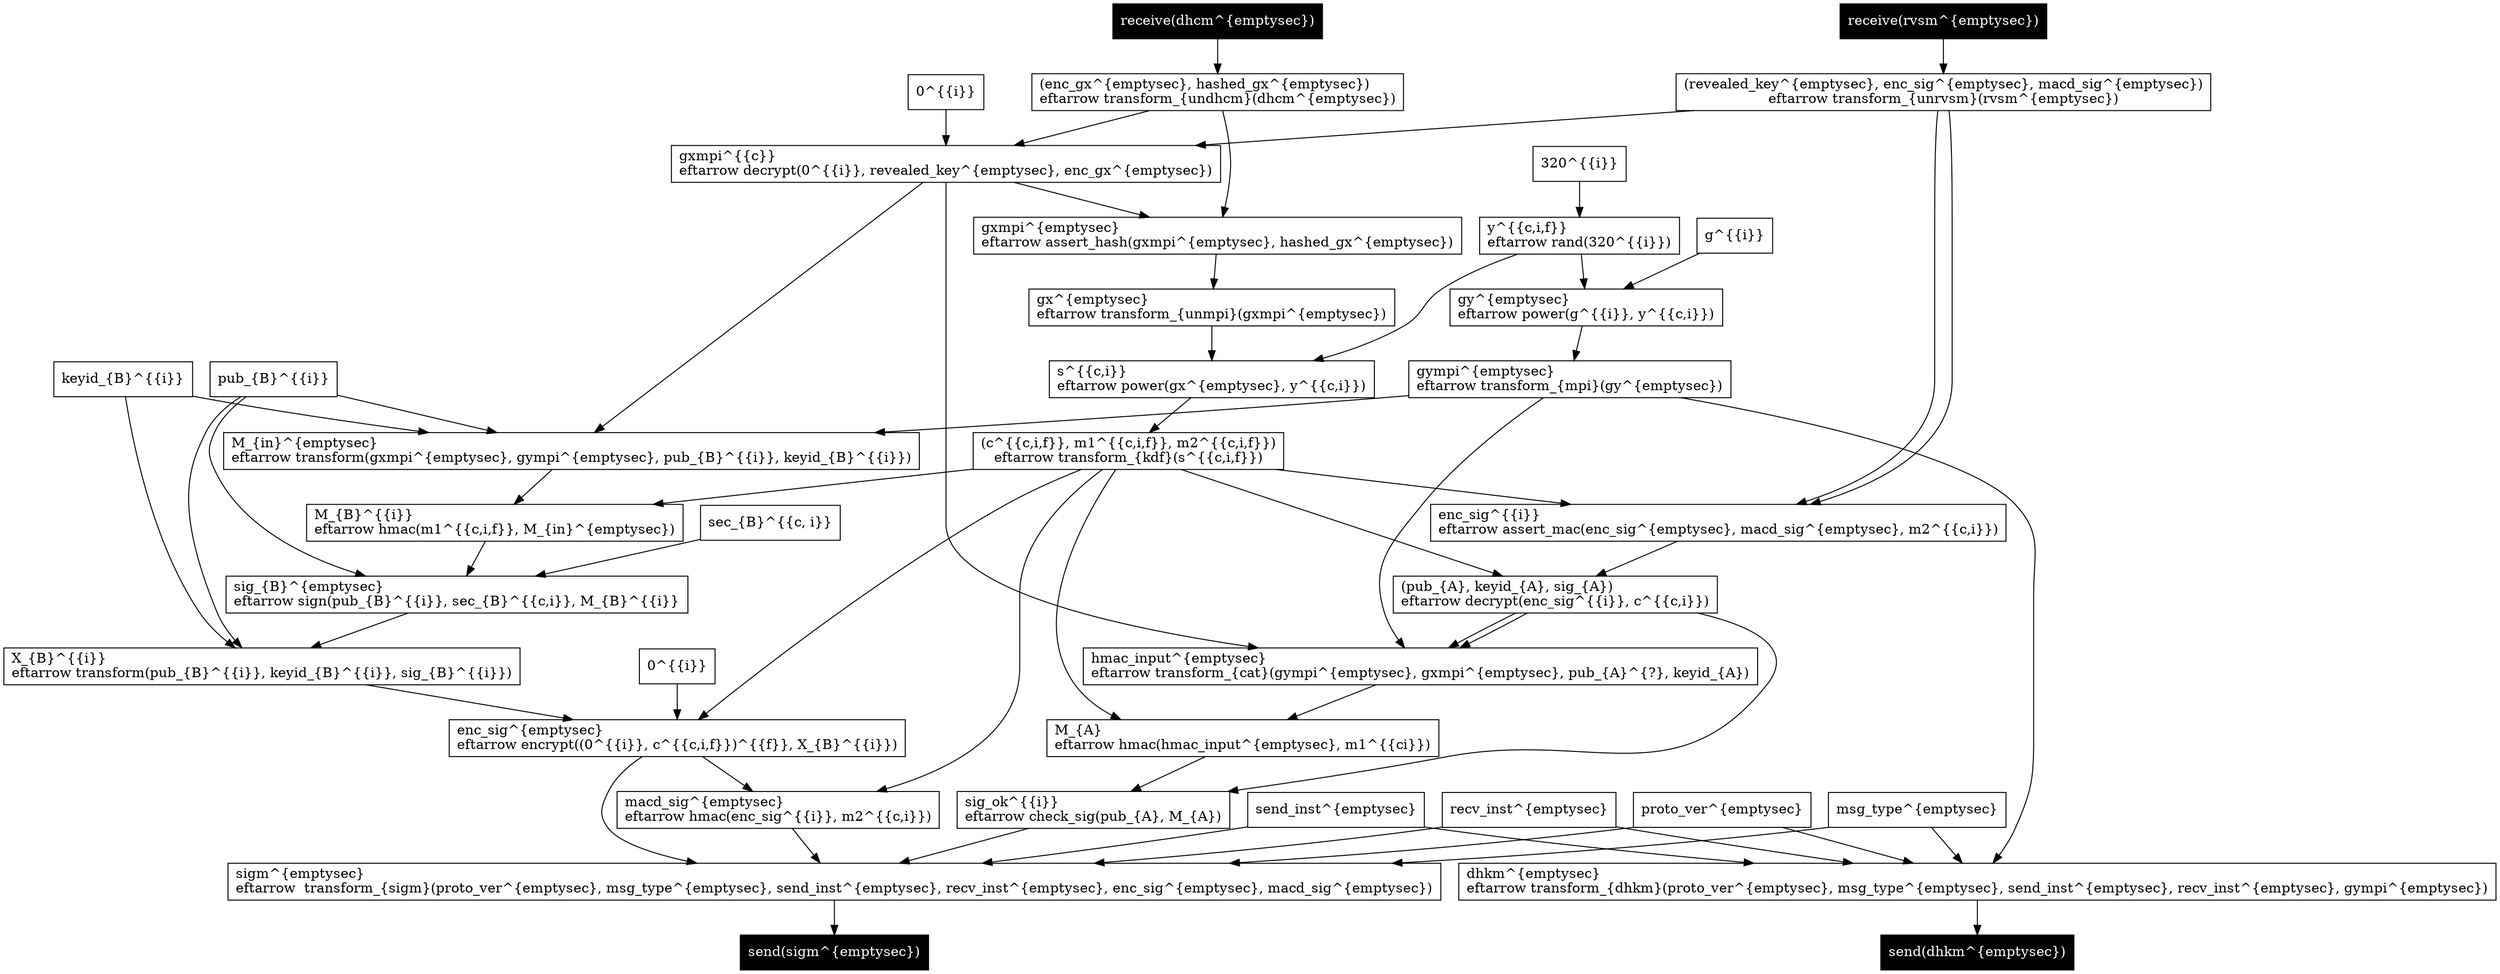 digraph
{
    //graph [ranksep=0.8, nodesep=1.0];
    node [shape=rect];

    // title
    //labelloc="t";
    //label="OTR Initiator";

    /* Receiving a DH-Commit message */

    receive_dhcm [color=black, style=filled, fontcolor=white, label="receive(dhcm^{\emptysec})"];
    receive_dhcm -> dhcm;

    dhcm [label="(enc_gx^{\emptysec}, hashed_gx^{\emptysec})\leftarrow transform_{undhcm}(dhcm^{\emptysec})"]
    dhcm -> gxmpi;
    dhcm -> assertgxhash;

    /* Sending a DH-Key message */

    send_dhkm [color=black, style=filled, fontcolor=white, label="send(dhkm^{\emptysec})"];

    dhkm [label="dhkm^{\emptysec}\leftarrow transform_{dhkm}(proto_ver^{\emptysec}, msg_type^{\emptysec}, send_inst^{\emptysec}, recv_inst^{\emptysec}, gympi^{\emptysec})"];
    dhkm -> send_dhkm;

    pv [label="proto_ver^{\emptysec}"];
    pv -> dhkm;

    mt [label="msg_type^{\emptysec}"];
    mt -> dhkm;

    si [label="send_inst^{\emptysec}"];
    si -> dhkm;

    ri [label="recv_inst^{\emptysec}"];
    ri -> dhkm;

    gympi [label="gympi^{\emptysec}\leftarrow transform_{mpi}(gy^{\emptysec})"]
    gympi -> dhkm;
    gympi -> min;
    gympi -> hmac_input;

    gy [label="gy^{\emptysec}\leftarrow power(g^{\{i\}}, y^{\{c,i\}})"]
    gy -> gympi;

    g [label="g^{\{i\}}"];
    g -> gy;

    y [label="y^{\{c,i,f\}}\leftarrow rand(320^{\{i\}})"]
    y -> gy;
    y -> s;

    bits320 [label="320^{\{i\}}"];
    bits320 -> y;

    /* Receiving a Reveal Signature message */

    receive_rvsm [color=black, style=filled, fontcolor=white, label="receive(rvsm^{\emptysec})"];
    receive_rvsm -> rvsm;

    rvsm [label="(revealed_key^{\emptysec}, enc_sig^{\emptysec}, macd_sig^{\emptysec})\leftarrow transform_{unrvsm}(rvsm^{\emptysec})"];
    rvsm -> gxmpi;
    rvsm -> assert_mac;
    rvsm -> assert_mac;

    /* check MAC */
    assert_mac [label="enc_sig^{\{i\}}\leftarrow assert_mac(enc_sig^{\emptysec}, macd_sig^{\emptysec}, m2^{\{c,i\}})"];
    assert_mac -> decrypt_sig;

    /* signature check */
    decrypt_sig [label="(pub_{A}, keyid_{A}, sig_{A})\leftarrow decrypt(enc_sig^{\{i\}}, c^{\{c,i\}})"];
    decrypt_sig -> hmac_input;
    decrypt_sig -> hmac_input;
    decrypt_sig -> check_sig;

    /* hmac */
    hmac_input [label="hmac_input^{\emptysec}\leftarrow transform_{cat}(gympi^{\emptysec}, gxmpi^{\emptysec}, pub_{A}^{?}, keyid_{A})"];
    hmac_input -> ma;

    ma [label="M_{A}\leftarrow hmac(hmac_input^{\emptysec}, m1^{{ci}})"];
    ma -> check_sig;

    check_sig [label="sig_ok^{\{i\}}\leftarrow check_sig(pub_{A}, M_{A})"];
    check_sig -> sigm;

    /* Sending a signature message */
    send_sigm [color=black, style=filled, fontcolor=white, label="send(sigm^{\emptysec})"];

    sigm [label="sigm^{\emptysec}\leftarrow  transform_{sigm}(proto_ver^{\emptysec}, msg_type^{\emptysec}, send_inst^{\emptysec}, recv_inst^{\emptysec}, enc_sig^{\emptysec}, macd_sig^{\emptysec})"];
    sigm -> send_sigm;

    pv -> sigm;
    mt -> sigm;
    si -> sigm;
    ri -> sigm;

    /* FIXME: Encoding with data length! */
    encsig [label="enc_sig^{\emptysec}\leftarrow encrypt((0^{\{i\}}, c^{\{c,i,f\}})^{\{f\}}, X_{B}^{\{i\}})"];
    encsig -> sigm;
    encsig -> macdsig;

    sigm_iv [label="0^{\{i\}}"];
    sigm_iv -> encsig;

    sigm_keys [label="(c^{\{c,i,f\}}, m1^{\{c,i,f\}}, m2^{\{c,i,f\}})\leftarrow transform_{kdf}(s^{\{c,i,f\}})"];
    sigm_keys -> encsig;
    sigm_keys -> mb;
    sigm_keys -> decrypt_sig;
    sigm_keys -> assert_mac;
    sigm_keys -> ma;
    sigm_keys -> macdsig;

    macdsig [label="macd_sig^{\emptysec}\leftarrow hmac(enc_sig^{\{i\}}, m2^{\{c,i\}})"];
    macdsig -> sigm;

    iv [label="0^{\{i\}}"];
    iv -> gxmpi;

    gxmpi [label="gxmpi^{\{c\}}\leftarrow decrypt(0^{\{i\}}, revealed_key^{\emptysec}, enc_gx^{\emptysec})"];
    gxmpi -> min;
    gxmpi -> assertgxhash;
    gxmpi -> hmac_input;

    assertgxhash [label="gxmpi^{\emptysec}\leftarrow assert_hash(gxmpi^{\emptysec}, hashed_gx^{\emptysec})"];
    assertgxhash -> gx;

    gx [label="gx^{\emptysec}\leftarrow transform_{unmpi}(gxmpi^{\emptysec})"];
    gx -> s;

    s [label="s^{\{c,i\}}\leftarrow power(gx^{\emptysec}, y^{\{c,i\}})"];
    s -> sigm_keys;

    xb [label="X_{B}^{\{i\}}\leftarrow transform(pub_{B}^{\{i\}}, keyid_{B}^{\{i\}}, sig_{B}^{\{i\}})"]
    xb -> encsig;

    sigmpubb [label="pub_{B}^{\{i\}}"];
    sigmpubb -> xb;
    sigmpubb -> sigm_sig;
    sigmpubb -> min;

    sigmsecb [label="sec_{B}^{{c, i}}"];
    sigmsecb -> sigm_sig;

    sigmkeyid [label="keyid_{B}^{\{i\}}"];
    sigmkeyid -> xb;
    sigmkeyid -> min;

    mb [label="M_{B}^{\{i\}}\leftarrow hmac(m1^{\{c,i,f\}}, M_{in}^{\emptysec})"];
    mb -> sigm_sig;

    min [label="M_{in}^{\emptysec}\leftarrow transform(gxmpi^{\emptysec}, gympi^{\emptysec}, pub_{B}^{\{i\}}, keyid_{B}^{\{i\}})"];
    min -> mb;

    sigm_sig [label="sig_{B}^{\emptysec}\leftarrow sign(pub_{B}^{\{i\}}, sec_{B}^{\{c,i\}}, M_{B}^{\{i\}}"];
    sigm_sig-> xb;
}
